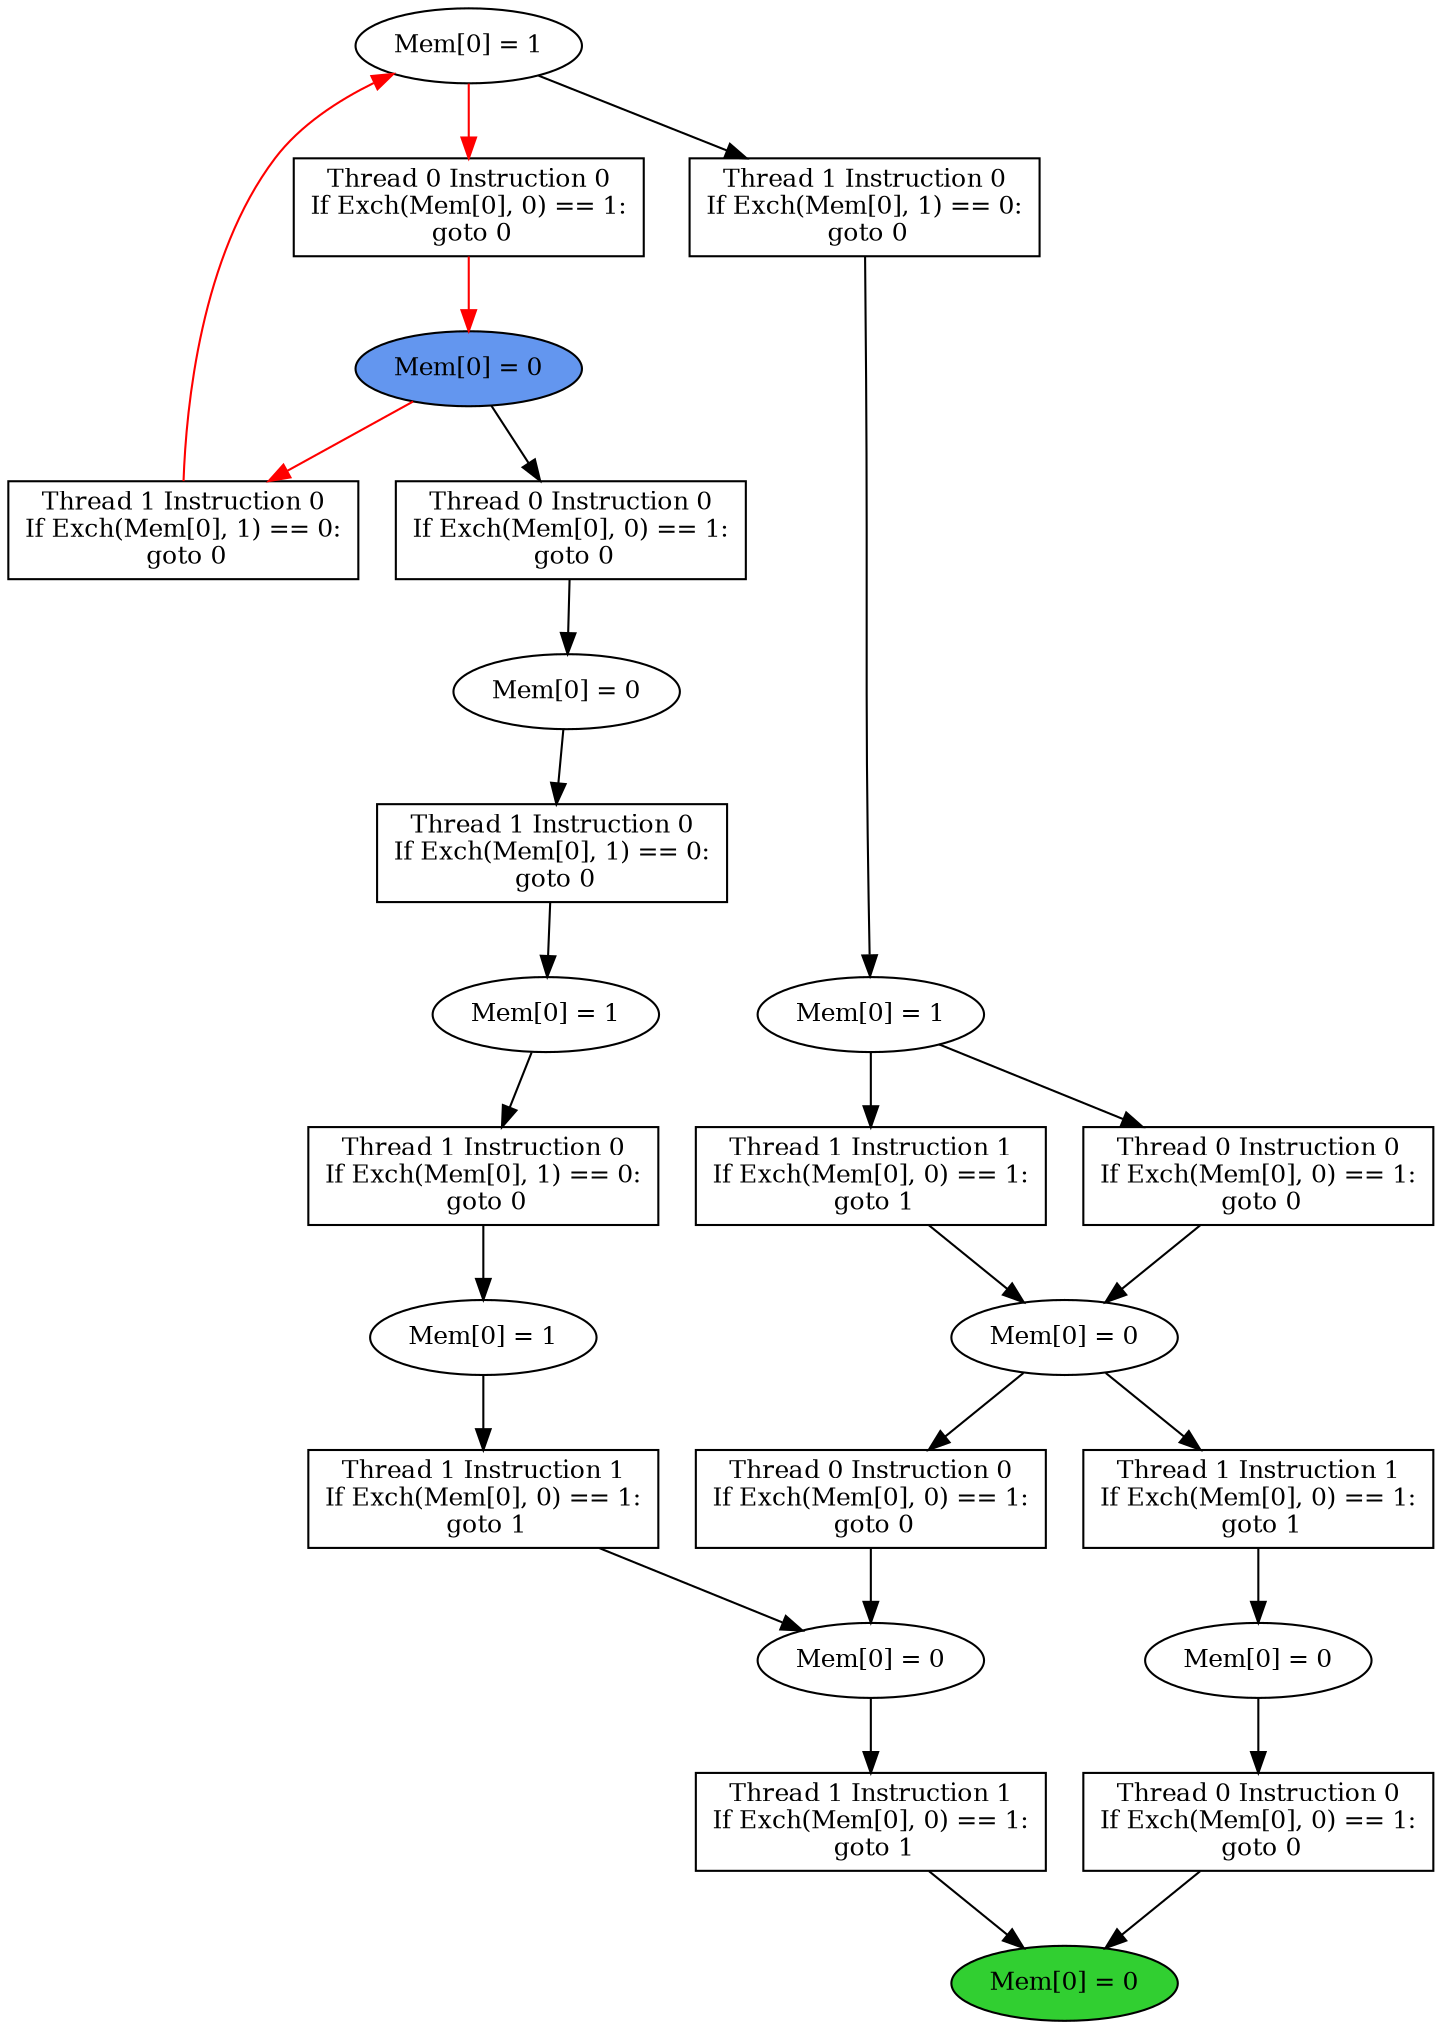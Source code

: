 digraph "graph" {
graph [fontsize=12]
node [fontsize=12]
edge [fontsize=12]
rankdir=TB;
"N15" -> "N14" [uuid = "<A0, S7>", color = "#000000", fontcolor = "#ffffff", style = "solid", label = "", dir = "forward", weight = "1"]
"N33" -> "N30" [uuid = "<A1, S6>", color = "#ff0000", fontcolor = "#ffffff", style = "solid", label = "", dir = "back", weight = "1"]
"N24" -> "N22" [uuid = "<A2, S1>", color = "#000000", fontcolor = "#ffffff", style = "solid", label = "", dir = "forward", weight = "1"]
"N21" -> "N20" [uuid = "<A3, S0>", color = "#000000", fontcolor = "#ffffff", style = "solid", label = "", dir = "forward", weight = "1"]
"N32" -> "N31" [uuid = "<A4, START$0>", color = "#ff0000", fontcolor = "#ffffff", style = "solid", label = "", dir = "forward", weight = "1"]
"N13" -> "N12" [uuid = "<A5, S5>", color = "#000000", fontcolor = "#ffffff", style = "solid", label = "", dir = "forward", weight = "1"]
"N26" -> "N25" [uuid = "<A6, S4>", color = "#000000", fontcolor = "#ffffff", style = "solid", label = "", dir = "forward", weight = "1"]
"N19" -> "N8" [uuid = "<A7, END$0>", color = "#000000", fontcolor = "#ffffff", style = "solid", label = "", dir = "forward", weight = "1"]
"N17" -> "N16" [uuid = "<A8, S3>", color = "#000000", fontcolor = "#ffffff", style = "solid", label = "", dir = "forward", weight = "1"]
"N18" -> "N10" [uuid = "<A9, S2>", color = "#000000", fontcolor = "#ffffff", style = "solid", label = "", dir = "forward", weight = "1"]
"N23" -> "N22" [uuid = "<A10, S1>", color = "#000000", fontcolor = "#ffffff", style = "solid", label = "", dir = "forward", weight = "1"]
"N9" -> "N8" [uuid = "<A11, END$0>", color = "#000000", fontcolor = "#ffffff", style = "solid", label = "", dir = "forward", weight = "1"]
"N11" -> "N10" [uuid = "<A12, S2>", color = "#000000", fontcolor = "#ffffff", style = "solid", label = "", dir = "forward", weight = "1"]
"N16" -> "N15" [uuid = "<A0, S3>", color = "#000000", fontcolor = "#ffffff", style = "solid", label = "", dir = "forward", weight = "1"]
"N31" -> "N30" [uuid = "<A1, START$0>", color = "#ff0000", fontcolor = "#ffffff", style = "solid", label = "", dir = "forward", weight = "1"]
"N25" -> "N24" [uuid = "<A2, S4>", color = "#000000", fontcolor = "#ffffff", style = "solid", label = "", dir = "forward", weight = "1"]
"N22" -> "N21" [uuid = "<A3, S1>", color = "#000000", fontcolor = "#ffffff", style = "solid", label = "", dir = "forward", weight = "1"]
"N33" -> "N32" [uuid = "<A4, S6>", color = "#ff0000", fontcolor = "#ffffff", style = "solid", label = "", dir = "forward", weight = "1"]
"N14" -> "N13" [uuid = "<A5, S7>", color = "#000000", fontcolor = "#ffffff", style = "solid", label = "", dir = "forward", weight = "1"]
"N33" -> "N26" [uuid = "<A6, S6>", color = "#000000", fontcolor = "#ffffff", style = "solid", label = "", dir = "forward", weight = "1"]
"N20" -> "N19" [uuid = "<A7, S0>", color = "#000000", fontcolor = "#ffffff", style = "solid", label = "", dir = "forward", weight = "1"]
"N31" -> "N17" [uuid = "<A8, START$0>", color = "#000000", fontcolor = "#ffffff", style = "solid", label = "", dir = "forward", weight = "1"]
"N22" -> "N18" [uuid = "<A9, S1>", color = "#000000", fontcolor = "#ffffff", style = "solid", label = "", dir = "forward", weight = "1"]
"N25" -> "N23" [uuid = "<A10, S4>", color = "#000000", fontcolor = "#ffffff", style = "solid", label = "", dir = "forward", weight = "1"]
"N10" -> "N9" [uuid = "<A11, S2>", color = "#000000", fontcolor = "#ffffff", style = "solid", label = "", dir = "forward", weight = "1"]
"N12" -> "N11" [uuid = "<A12, S5>", color = "#000000", fontcolor = "#ffffff", style = "solid", label = "", dir = "forward", weight = "1"]
"N8" [uuid="END$0", label="Mem[0] = 0", fillcolor = "#31cf31", fontcolor = "#000000", shape = "ellipse", style = "filled, solid"]
"N9" [uuid="A11", label="Thread 1 Instruction 1
If Exch(Mem[0], 0) == 1:
 goto 1", fillcolor = "#ffffff", fontcolor = "#000000", shape = "box", style = "filled, solid"]
"N10" [uuid="S2", label="Mem[0] = 0", fillcolor = "#ffffff", fontcolor = "#000000", shape = "ellipse", style = "filled, solid"]
"N11" [uuid="A12", label="Thread 1 Instruction 1
If Exch(Mem[0], 0) == 1:
 goto 1", fillcolor = "#ffffff", fontcolor = "#000000", shape = "box", style = "filled, solid"]
"N12" [uuid="S5", label="Mem[0] = 1", fillcolor = "#ffffff", fontcolor = "#000000", shape = "ellipse", style = "filled, solid"]
"N13" [uuid="A5", label="Thread 1 Instruction 0
If Exch(Mem[0], 1) == 0:
 goto 0", fillcolor = "#ffffff", fontcolor = "#000000", shape = "box", style = "filled, solid"]
"N14" [uuid="S7", label="Mem[0] = 1", fillcolor = "#ffffff", fontcolor = "#000000", shape = "ellipse", style = "filled, solid"]
"N15" [uuid="A0", label="Thread 1 Instruction 0
If Exch(Mem[0], 1) == 0:
 goto 0", fillcolor = "#ffffff", fontcolor = "#000000", shape = "box", style = "filled, solid"]
"N16" [uuid="S3", label="Mem[0] = 0", fillcolor = "#ffffff", fontcolor = "#000000", shape = "ellipse", style = "filled, solid"]
"N17" [uuid="A8", label="Thread 0 Instruction 0
If Exch(Mem[0], 0) == 1:
 goto 0", fillcolor = "#ffffff", fontcolor = "#000000", shape = "box", style = "filled, solid"]
"N18" [uuid="A9", label="Thread 0 Instruction 0
If Exch(Mem[0], 0) == 1:
 goto 0", fillcolor = "#ffffff", fontcolor = "#000000", shape = "box", style = "filled, solid"]
"N19" [uuid="A7", label="Thread 0 Instruction 0
If Exch(Mem[0], 0) == 1:
 goto 0", fillcolor = "#ffffff", fontcolor = "#000000", shape = "box", style = "filled, solid"]
"N20" [uuid="S0", label="Mem[0] = 0", fillcolor = "#ffffff", fontcolor = "#000000", shape = "ellipse", style = "filled, solid"]
"N21" [uuid="A3", label="Thread 1 Instruction 1
If Exch(Mem[0], 0) == 1:
 goto 1", fillcolor = "#ffffff", fontcolor = "#000000", shape = "box", style = "filled, solid"]
"N22" [uuid="S1", label="Mem[0] = 0", fillcolor = "#ffffff", fontcolor = "#000000", shape = "ellipse", style = "filled, solid"]
"N23" [uuid="A10", label="Thread 0 Instruction 0
If Exch(Mem[0], 0) == 1:
 goto 0", fillcolor = "#ffffff", fontcolor = "#000000", shape = "box", style = "filled, solid"]
"N24" [uuid="A2", label="Thread 1 Instruction 1
If Exch(Mem[0], 0) == 1:
 goto 1", fillcolor = "#ffffff", fontcolor = "#000000", shape = "box", style = "filled, solid"]
"N25" [uuid="S4", label="Mem[0] = 1", fillcolor = "#ffffff", fontcolor = "#000000", shape = "ellipse", style = "filled, solid"]
"N26" [uuid="A6", label="Thread 1 Instruction 0
If Exch(Mem[0], 1) == 0:
 goto 0", fillcolor = "#ffffff", fontcolor = "#000000", shape = "box", style = "filled, solid"]
"N30" [uuid="A1", label="Thread 1 Instruction 0
If Exch(Mem[0], 1) == 0:
 goto 0", fillcolor = "#ffffff", fontcolor = "#000000", shape = "box", style = "filled, solid"]
"N31" [uuid="START$0", label="Mem[0] = 0", fillcolor = "#6396ef", fontcolor = "#000000", shape = "ellipse", style = "filled, solid"]
"N32" [uuid="A4", label="Thread 0 Instruction 0
If Exch(Mem[0], 0) == 1:
 goto 0", fillcolor = "#ffffff", fontcolor = "#000000", shape = "box", style = "filled, solid"]
"N33" [uuid="S6", label="Mem[0] = 1", fillcolor = "#ffffff", fontcolor = "#000000", shape = "ellipse", style = "filled, solid"]
}